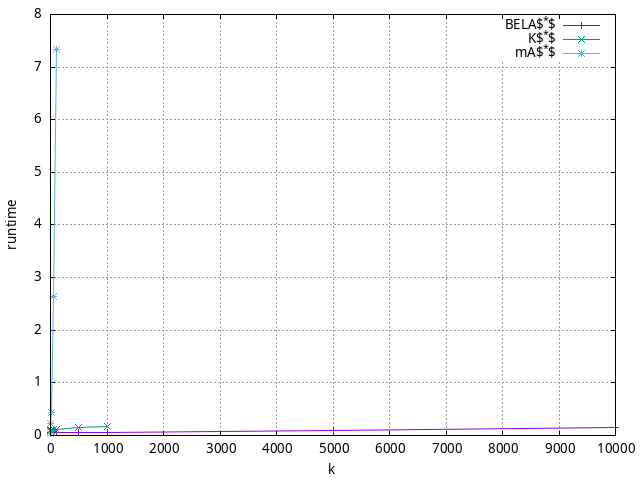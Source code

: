 #!/usr/bin/gnuplot
# -*- coding: utf-8 -*-
#
# results/maps/octile/25/random512-25.heuristic.octile.runtime.gnuplot
#
# Started on 04/02/2024 19:56:49
# Author: Carlos Linares López
set grid
set xlabel "k"
set ylabel "runtime"

set terminal png enhanced font "Ariel,10"
set output 'random512-25.heuristic.octile.runtime.png'

plot "-" title "BELA$^*$"      with linesp, "-" title "K$^*$"      with linesp, "-" title "mA$^*$"      with linesp

	1 0.053777280999999996
	5 0.055135885
	10 0.054877935999999995
	50 0.05622175500000001
	100 0.05649077000000001
	500 0.059673409999999996
	1000 0.06324304900000001
	5000 0.09731808599999997
	10000 0.14469718
end
	1 0.08006523699999998
	5 0.09476354899999999
	10 0.096225664
	50 0.105360476
	100 0.11249127300000002
	500 0.14271786999999997
	1000 0.17990062
end
	1 0.04680158100000001
	5 0.21903038000000002
	10 0.43770139
	50 2.6336962000000006
	100 7.339361299999999
end

